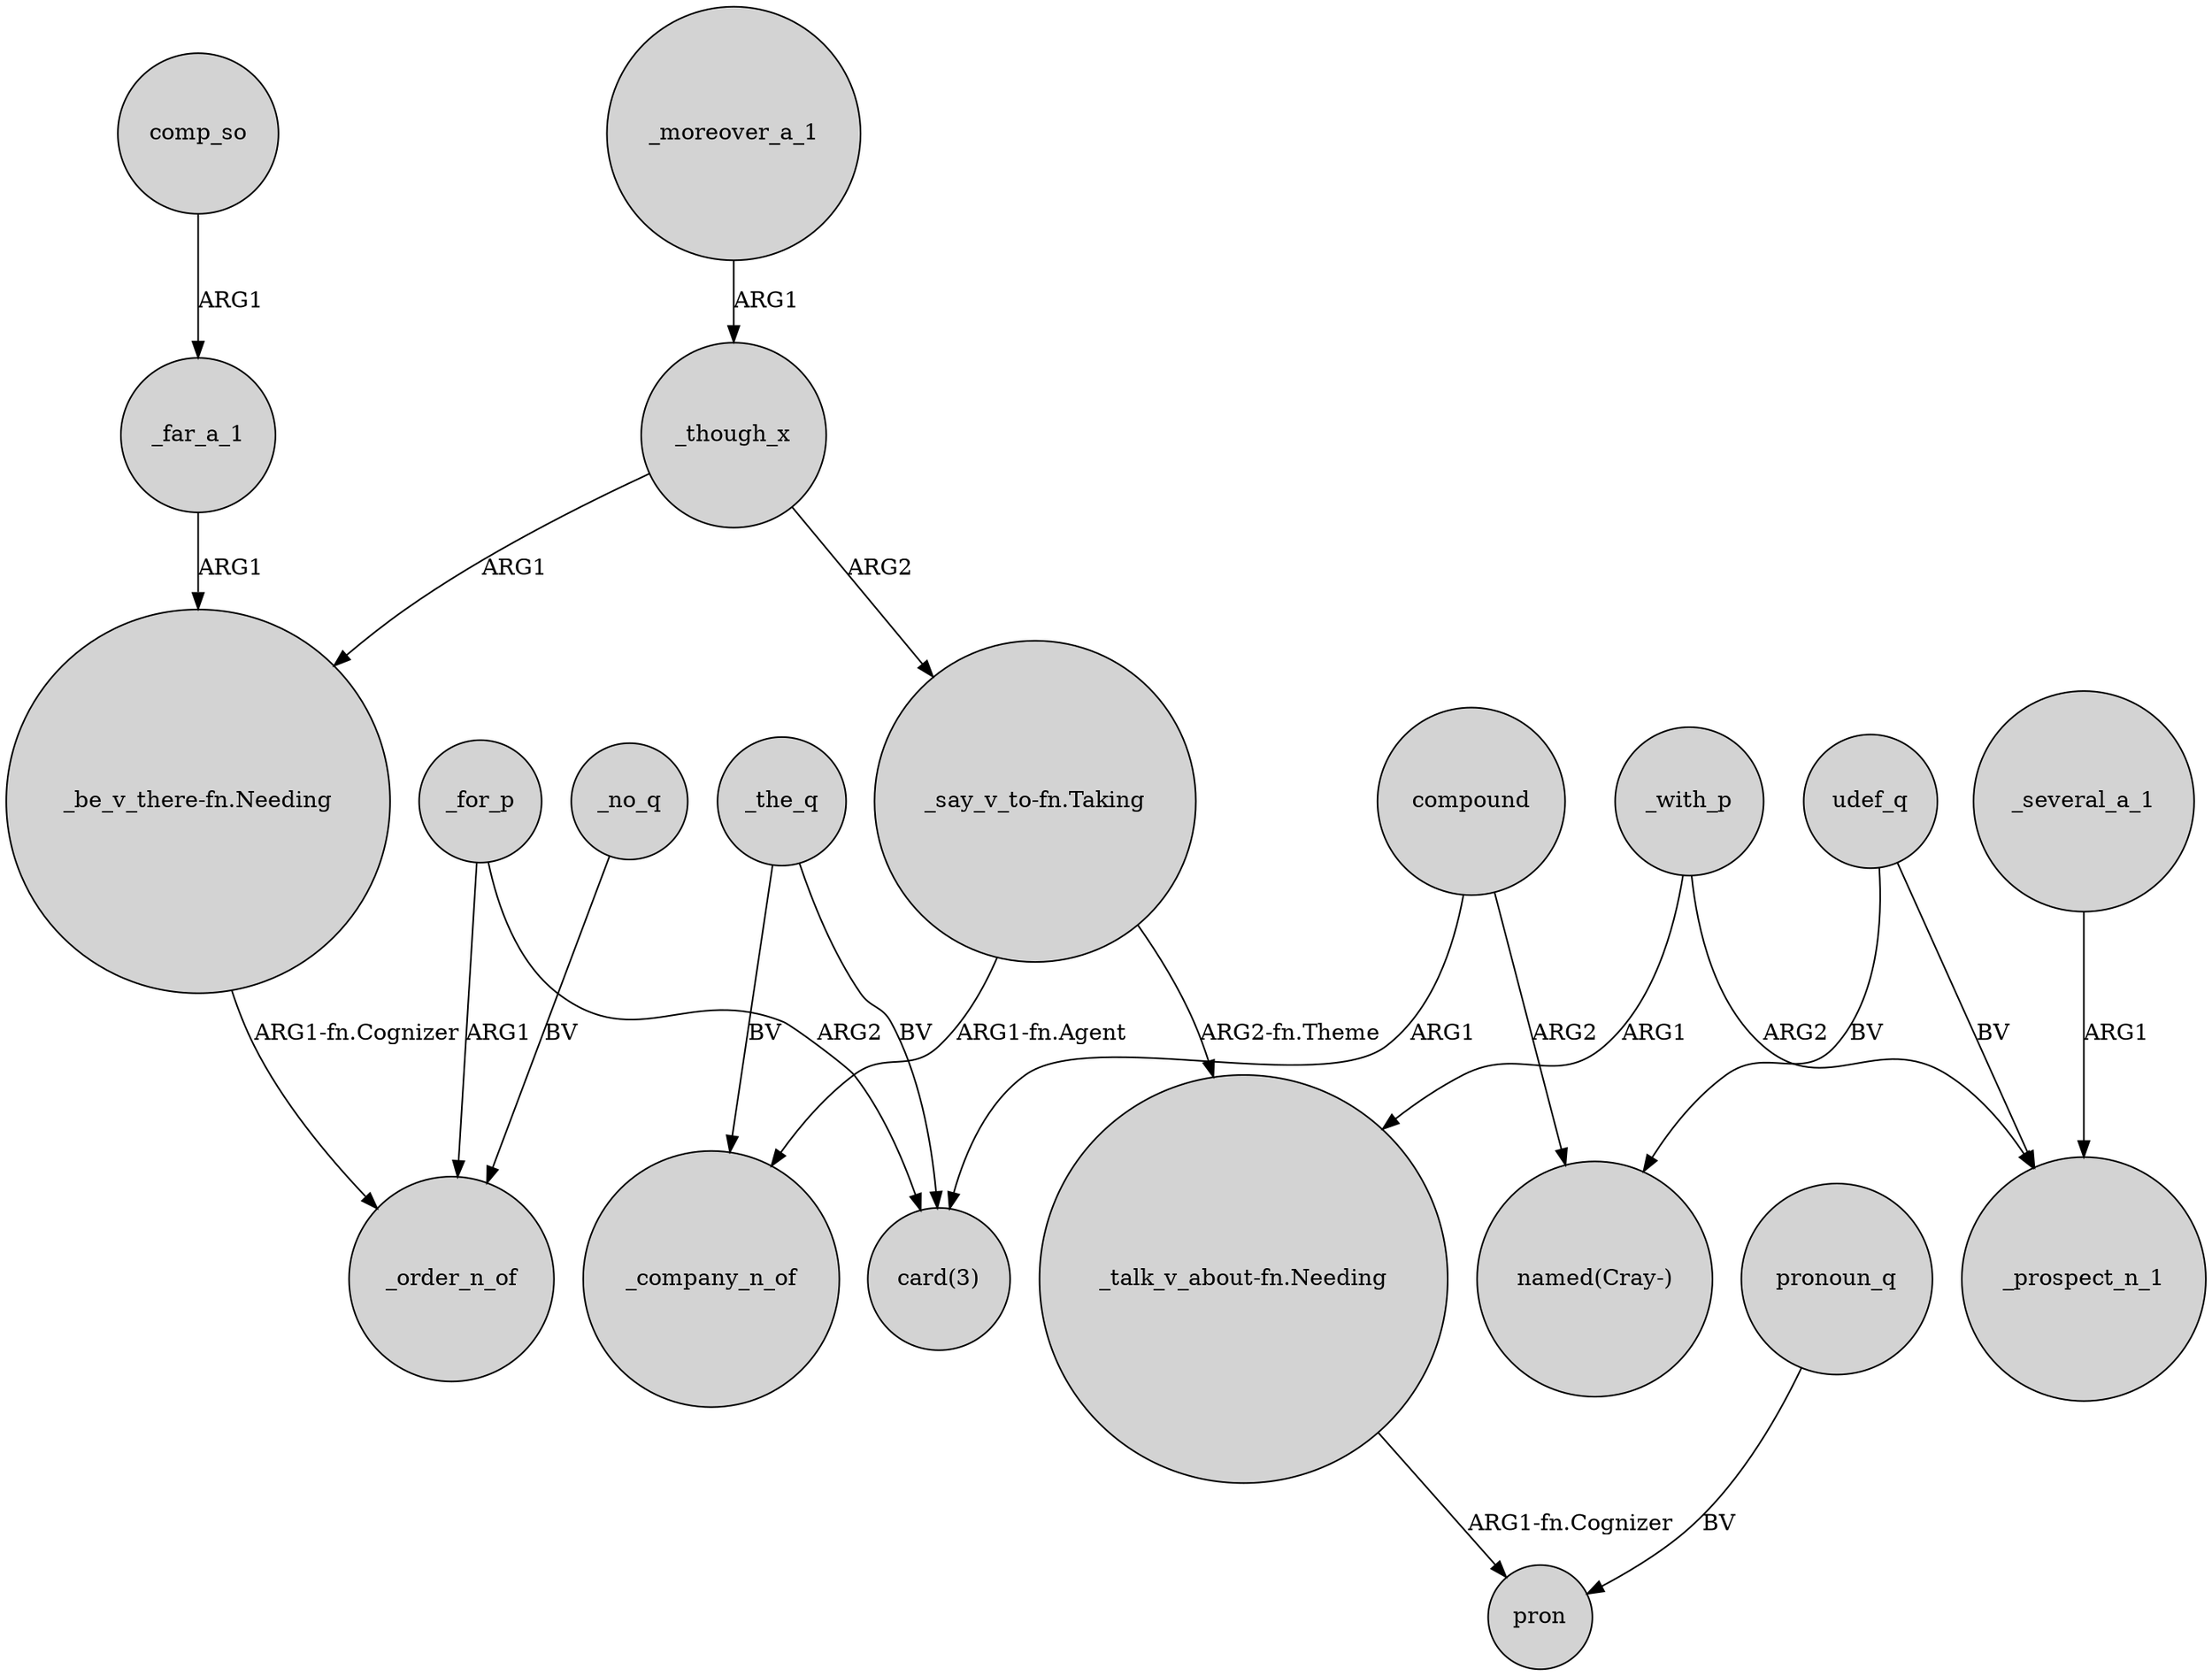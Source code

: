 digraph {
	node [shape=circle style=filled]
	comp_so -> _far_a_1 [label=ARG1]
	udef_q -> "named(Cray-)" [label=BV]
	_several_a_1 -> _prospect_n_1 [label=ARG1]
	"_be_v_there-fn.Needing" -> _order_n_of [label="ARG1-fn.Cognizer"]
	_though_x -> "_be_v_there-fn.Needing" [label=ARG1]
	compound -> "card(3)" [label=ARG1]
	"_say_v_to-fn.Taking" -> "_talk_v_about-fn.Needing" [label="ARG2-fn.Theme"]
	"_say_v_to-fn.Taking" -> _company_n_of [label="ARG1-fn.Agent"]
	_for_p -> "card(3)" [label=ARG2]
	_the_q -> "card(3)" [label=BV]
	_no_q -> _order_n_of [label=BV]
	_though_x -> "_say_v_to-fn.Taking" [label=ARG2]
	_far_a_1 -> "_be_v_there-fn.Needing" [label=ARG1]
	"_talk_v_about-fn.Needing" -> pron [label="ARG1-fn.Cognizer"]
	_with_p -> _prospect_n_1 [label=ARG2]
	pronoun_q -> pron [label=BV]
	compound -> "named(Cray-)" [label=ARG2]
	_moreover_a_1 -> _though_x [label=ARG1]
	_for_p -> _order_n_of [label=ARG1]
	_the_q -> _company_n_of [label=BV]
	_with_p -> "_talk_v_about-fn.Needing" [label=ARG1]
	udef_q -> _prospect_n_1 [label=BV]
}
